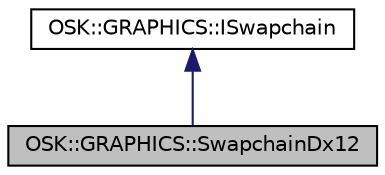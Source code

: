 digraph "OSK::GRAPHICS::SwapchainDx12"
{
 // LATEX_PDF_SIZE
  edge [fontname="Helvetica",fontsize="10",labelfontname="Helvetica",labelfontsize="10"];
  node [fontname="Helvetica",fontsize="10",shape=record];
  Node1 [label="OSK::GRAPHICS::SwapchainDx12",height=0.2,width=0.4,color="black", fillcolor="grey75", style="filled", fontcolor="black",tooltip="Un swapchain es una estructura encargada de manejar el cambio de imagenes que son representadas en el..."];
  Node2 -> Node1 [dir="back",color="midnightblue",fontsize="10",style="solid",fontname="Helvetica"];
  Node2 [label="OSK::GRAPHICS::ISwapchain",height=0.2,width=0.4,color="black", fillcolor="white", style="filled",URL="$class_o_s_k_1_1_g_r_a_p_h_i_c_s_1_1_i_swapchain.html",tooltip="Un swapchain es una estructura encargada de manejar el cambio de imagenes que son representadas en el..."];
}
